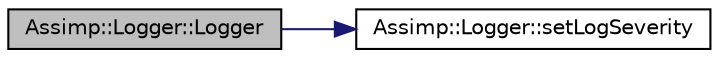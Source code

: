 digraph "Assimp::Logger::Logger"
{
  edge [fontname="Helvetica",fontsize="10",labelfontname="Helvetica",labelfontsize="10"];
  node [fontname="Helvetica",fontsize="10",shape=record];
  rankdir="LR";
  Node1 [label="Assimp::Logger::Logger",height=0.2,width=0.4,color="black", fillcolor="grey75", style="filled", fontcolor="black"];
  Node1 -> Node2 [color="midnightblue",fontsize="10",style="solid",fontname="Helvetica"];
  Node2 [label="Assimp::Logger::setLogSeverity",height=0.2,width=0.4,color="black", fillcolor="white", style="filled",URL="$class_assimp_1_1_logger.html#a8fb4fa4c2c329a36ac39bc9c743925f1",tooltip="Set a new log severity. "];
}
